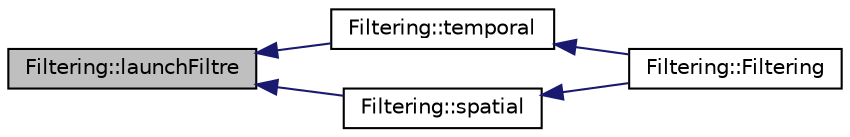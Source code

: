 digraph "Filtering::launchFiltre"
{
 // INTERACTIVE_SVG=YES
  bgcolor="transparent";
  edge [fontname="Helvetica",fontsize="10",labelfontname="Helvetica",labelfontsize="10"];
  node [fontname="Helvetica",fontsize="10",shape=record];
  rankdir="LR";
  Node1 [label="Filtering::launchFiltre",height=0.2,width=0.4,color="black", fillcolor="grey75", style="filled", fontcolor="black"];
  Node1 -> Node2 [dir="back",color="midnightblue",fontsize="10",style="solid",fontname="Helvetica"];
  Node2 [label="Filtering::temporal",height=0.2,width=0.4,color="black",URL="$class_filtering.html#a25effdf66380ccdd5079874be70832b2",tooltip="temporal "];
  Node2 -> Node3 [dir="back",color="midnightblue",fontsize="10",style="solid",fontname="Helvetica"];
  Node3 [label="Filtering::Filtering",height=0.2,width=0.4,color="black",URL="$class_filtering.html#a9d28d9ff9bc37dac64194259f261d427"];
  Node1 -> Node4 [dir="back",color="midnightblue",fontsize="10",style="solid",fontname="Helvetica"];
  Node4 [label="Filtering::spatial",height=0.2,width=0.4,color="black",URL="$class_filtering.html#ae15eb7d32eb9459e25edd996bbd155cb",tooltip="spatial "];
  Node4 -> Node3 [dir="back",color="midnightblue",fontsize="10",style="solid",fontname="Helvetica"];
}

